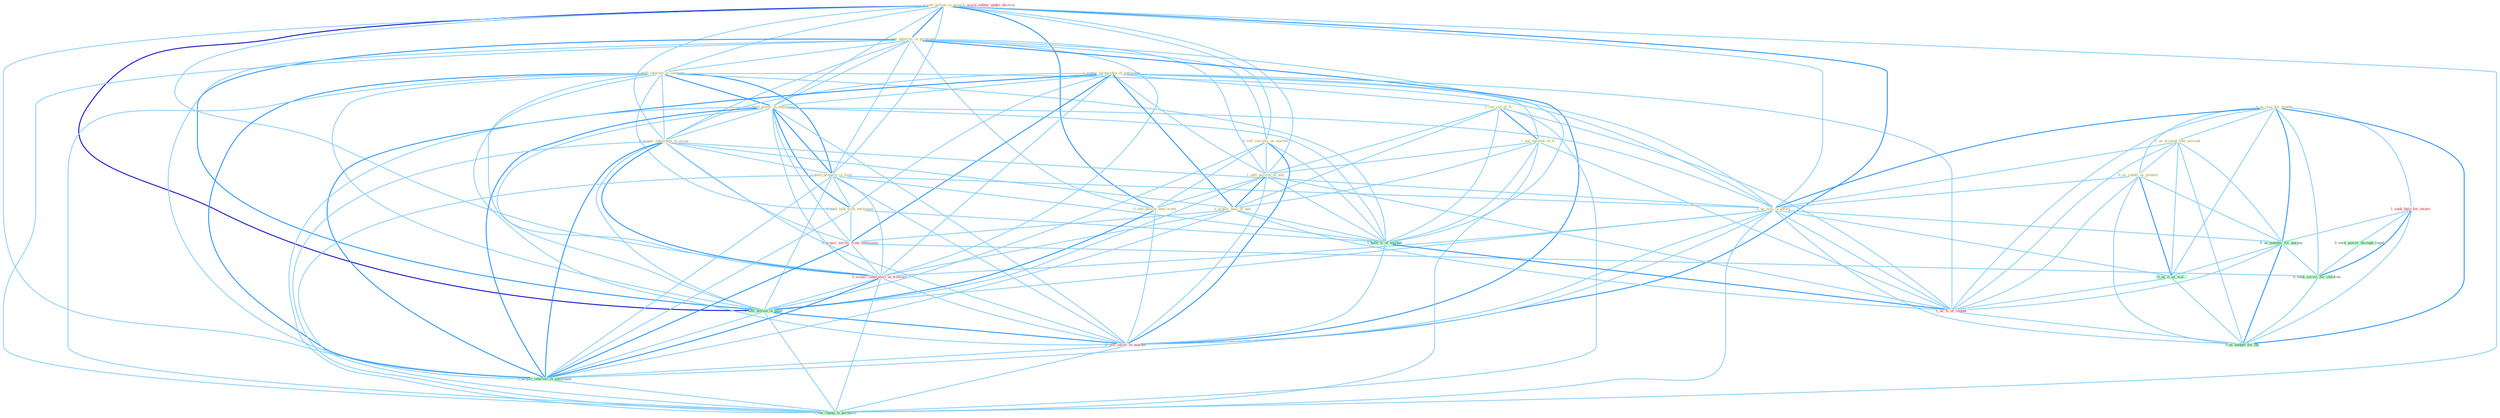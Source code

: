 Graph G{ 
    node
    [shape=polygon,style=filled,width=.5,height=.06,color="#BDFCC9",fixedsize=true,fontsize=4,
    fontcolor="#2f4f4f"];
    {node
    [color="#ffffe0", fontcolor="#8b7d6b"] "1_sell_billion_in_asset " "1_sell_advertis_in_program " "1_hold_interest_in_compani " "1_acquir_ownership_of_entitynam " "1_see_cut_of_% " "0_us_issu_for_benefit " "1_hold_major_in_entitynam " "0_sell_currenc_on_market " "1_see_unravel_of_it " "0_us_account_like_account " "0_acquir_entitynam_in_swap " "1_hold_properti_in_field " "0_us_condit_as_pretext " "1_sell_portion_of_unit " "0_us_issu_in_effort " "1_acquir_busi_of_unit " "0_hold_talk_with_entitynam " "0_sell_billion_next_week "}
{node [color="#fff0f5", fontcolor="#b22222"] "1_seek_help_for_owner " "0_acquir_servic_from_entitynam " "0_acquir_laboratori_in_transact " "1_usurp_author_under_doctrin " "1_us_%_of_capabl " "0_sell_secur_in_market "}
edge [color="#B0E2FF"];

	"1_sell_billion_in_asset " -- "1_sell_advertis_in_program " [w="2", color="#1e90ff" , len=0.8];
	"1_sell_billion_in_asset " -- "1_hold_interest_in_compani " [w="1", color="#87cefa" ];
	"1_sell_billion_in_asset " -- "1_hold_major_in_entitynam " [w="1", color="#87cefa" ];
	"1_sell_billion_in_asset " -- "0_sell_currenc_on_market " [w="1", color="#87cefa" ];
	"1_sell_billion_in_asset " -- "0_acquir_entitynam_in_swap " [w="1", color="#87cefa" ];
	"1_sell_billion_in_asset " -- "1_hold_properti_in_field " [w="1", color="#87cefa" ];
	"1_sell_billion_in_asset " -- "1_sell_portion_of_unit " [w="1", color="#87cefa" ];
	"1_sell_billion_in_asset " -- "0_us_issu_in_effort " [w="1", color="#87cefa" ];
	"1_sell_billion_in_asset " -- "0_sell_billion_next_week " [w="2", color="#1e90ff" , len=0.8];
	"1_sell_billion_in_asset " -- "0_acquir_laboratori_in_transact " [w="1", color="#87cefa" ];
	"1_sell_billion_in_asset " -- "1_sell_billion_in_bond " [w="3", color="#0000cd" , len=0.6];
	"1_sell_billion_in_asset " -- "0_sell_secur_in_market " [w="2", color="#1e90ff" , len=0.8];
	"1_sell_billion_in_asset " -- "1_acquir_interest_in_entitynam " [w="1", color="#87cefa" ];
	"1_sell_billion_in_asset " -- "1_see_chang_in_portfolio " [w="1", color="#87cefa" ];
	"1_sell_advertis_in_program " -- "1_hold_interest_in_compani " [w="1", color="#87cefa" ];
	"1_sell_advertis_in_program " -- "1_hold_major_in_entitynam " [w="1", color="#87cefa" ];
	"1_sell_advertis_in_program " -- "0_sell_currenc_on_market " [w="1", color="#87cefa" ];
	"1_sell_advertis_in_program " -- "0_acquir_entitynam_in_swap " [w="1", color="#87cefa" ];
	"1_sell_advertis_in_program " -- "1_hold_properti_in_field " [w="1", color="#87cefa" ];
	"1_sell_advertis_in_program " -- "1_sell_portion_of_unit " [w="1", color="#87cefa" ];
	"1_sell_advertis_in_program " -- "0_us_issu_in_effort " [w="1", color="#87cefa" ];
	"1_sell_advertis_in_program " -- "0_sell_billion_next_week " [w="1", color="#87cefa" ];
	"1_sell_advertis_in_program " -- "0_acquir_laboratori_in_transact " [w="1", color="#87cefa" ];
	"1_sell_advertis_in_program " -- "1_sell_billion_in_bond " [w="2", color="#1e90ff" , len=0.8];
	"1_sell_advertis_in_program " -- "0_sell_secur_in_market " [w="2", color="#1e90ff" , len=0.8];
	"1_sell_advertis_in_program " -- "1_acquir_interest_in_entitynam " [w="1", color="#87cefa" ];
	"1_sell_advertis_in_program " -- "1_see_chang_in_portfolio " [w="1", color="#87cefa" ];
	"1_hold_interest_in_compani " -- "1_hold_major_in_entitynam " [w="2", color="#1e90ff" , len=0.8];
	"1_hold_interest_in_compani " -- "0_acquir_entitynam_in_swap " [w="1", color="#87cefa" ];
	"1_hold_interest_in_compani " -- "1_hold_properti_in_field " [w="2", color="#1e90ff" , len=0.8];
	"1_hold_interest_in_compani " -- "0_us_issu_in_effort " [w="1", color="#87cefa" ];
	"1_hold_interest_in_compani " -- "0_hold_talk_with_entitynam " [w="1", color="#87cefa" ];
	"1_hold_interest_in_compani " -- "1_hold_%_of_market " [w="1", color="#87cefa" ];
	"1_hold_interest_in_compani " -- "0_acquir_laboratori_in_transact " [w="1", color="#87cefa" ];
	"1_hold_interest_in_compani " -- "1_sell_billion_in_bond " [w="1", color="#87cefa" ];
	"1_hold_interest_in_compani " -- "0_sell_secur_in_market " [w="1", color="#87cefa" ];
	"1_hold_interest_in_compani " -- "1_acquir_interest_in_entitynam " [w="2", color="#1e90ff" , len=0.8];
	"1_hold_interest_in_compani " -- "1_see_chang_in_portfolio " [w="1", color="#87cefa" ];
	"1_acquir_ownership_of_entitynam " -- "1_see_cut_of_% " [w="1", color="#87cefa" ];
	"1_acquir_ownership_of_entitynam " -- "1_hold_major_in_entitynam " [w="1", color="#87cefa" ];
	"1_acquir_ownership_of_entitynam " -- "1_see_unravel_of_it " [w="1", color="#87cefa" ];
	"1_acquir_ownership_of_entitynam " -- "0_acquir_entitynam_in_swap " [w="1", color="#87cefa" ];
	"1_acquir_ownership_of_entitynam " -- "1_sell_portion_of_unit " [w="1", color="#87cefa" ];
	"1_acquir_ownership_of_entitynam " -- "1_acquir_busi_of_unit " [w="2", color="#1e90ff" , len=0.8];
	"1_acquir_ownership_of_entitynam " -- "0_hold_talk_with_entitynam " [w="1", color="#87cefa" ];
	"1_acquir_ownership_of_entitynam " -- "0_acquir_servic_from_entitynam " [w="2", color="#1e90ff" , len=0.8];
	"1_acquir_ownership_of_entitynam " -- "1_hold_%_of_market " [w="1", color="#87cefa" ];
	"1_acquir_ownership_of_entitynam " -- "0_acquir_laboratori_in_transact " [w="1", color="#87cefa" ];
	"1_acquir_ownership_of_entitynam " -- "1_us_%_of_capabl " [w="1", color="#87cefa" ];
	"1_acquir_ownership_of_entitynam " -- "1_acquir_interest_in_entitynam " [w="2", color="#1e90ff" , len=0.8];
	"1_see_cut_of_% " -- "1_see_unravel_of_it " [w="2", color="#1e90ff" , len=0.8];
	"1_see_cut_of_% " -- "1_sell_portion_of_unit " [w="1", color="#87cefa" ];
	"1_see_cut_of_% " -- "1_acquir_busi_of_unit " [w="1", color="#87cefa" ];
	"1_see_cut_of_% " -- "1_hold_%_of_market " [w="1", color="#87cefa" ];
	"1_see_cut_of_% " -- "1_us_%_of_capabl " [w="1", color="#87cefa" ];
	"1_see_cut_of_% " -- "1_see_chang_in_portfolio " [w="1", color="#87cefa" ];
	"0_us_issu_for_benefit " -- "0_us_account_like_account " [w="1", color="#87cefa" ];
	"0_us_issu_for_benefit " -- "0_us_condit_as_pretext " [w="1", color="#87cefa" ];
	"0_us_issu_for_benefit " -- "0_us_issu_in_effort " [w="2", color="#1e90ff" , len=0.8];
	"0_us_issu_for_benefit " -- "1_seek_help_for_owner " [w="1", color="#87cefa" ];
	"0_us_issu_for_benefit " -- "0_us_number_for_purpos " [w="2", color="#1e90ff" , len=0.8];
	"0_us_issu_for_benefit " -- "0_us_it_as_wai " [w="1", color="#87cefa" ];
	"0_us_issu_for_benefit " -- "1_us_%_of_capabl " [w="1", color="#87cefa" ];
	"0_us_issu_for_benefit " -- "0_seek_servic_for_children " [w="1", color="#87cefa" ];
	"0_us_issu_for_benefit " -- "0_us_budget_for_thi " [w="2", color="#1e90ff" , len=0.8];
	"1_hold_major_in_entitynam " -- "0_acquir_entitynam_in_swap " [w="1", color="#87cefa" ];
	"1_hold_major_in_entitynam " -- "1_hold_properti_in_field " [w="2", color="#1e90ff" , len=0.8];
	"1_hold_major_in_entitynam " -- "0_us_issu_in_effort " [w="1", color="#87cefa" ];
	"1_hold_major_in_entitynam " -- "0_hold_talk_with_entitynam " [w="2", color="#1e90ff" , len=0.8];
	"1_hold_major_in_entitynam " -- "0_acquir_servic_from_entitynam " [w="1", color="#87cefa" ];
	"1_hold_major_in_entitynam " -- "1_hold_%_of_market " [w="1", color="#87cefa" ];
	"1_hold_major_in_entitynam " -- "0_acquir_laboratori_in_transact " [w="1", color="#87cefa" ];
	"1_hold_major_in_entitynam " -- "1_sell_billion_in_bond " [w="1", color="#87cefa" ];
	"1_hold_major_in_entitynam " -- "0_sell_secur_in_market " [w="1", color="#87cefa" ];
	"1_hold_major_in_entitynam " -- "1_acquir_interest_in_entitynam " [w="2", color="#1e90ff" , len=0.8];
	"1_hold_major_in_entitynam " -- "1_see_chang_in_portfolio " [w="1", color="#87cefa" ];
	"0_sell_currenc_on_market " -- "1_sell_portion_of_unit " [w="1", color="#87cefa" ];
	"0_sell_currenc_on_market " -- "0_sell_billion_next_week " [w="1", color="#87cefa" ];
	"0_sell_currenc_on_market " -- "1_hold_%_of_market " [w="1", color="#87cefa" ];
	"0_sell_currenc_on_market " -- "1_sell_billion_in_bond " [w="1", color="#87cefa" ];
	"0_sell_currenc_on_market " -- "0_sell_secur_in_market " [w="2", color="#1e90ff" , len=0.8];
	"1_see_unravel_of_it " -- "1_sell_portion_of_unit " [w="1", color="#87cefa" ];
	"1_see_unravel_of_it " -- "1_acquir_busi_of_unit " [w="1", color="#87cefa" ];
	"1_see_unravel_of_it " -- "1_hold_%_of_market " [w="1", color="#87cefa" ];
	"1_see_unravel_of_it " -- "1_us_%_of_capabl " [w="1", color="#87cefa" ];
	"1_see_unravel_of_it " -- "1_see_chang_in_portfolio " [w="1", color="#87cefa" ];
	"0_us_account_like_account " -- "0_us_condit_as_pretext " [w="1", color="#87cefa" ];
	"0_us_account_like_account " -- "0_us_issu_in_effort " [w="1", color="#87cefa" ];
	"0_us_account_like_account " -- "0_us_number_for_purpos " [w="1", color="#87cefa" ];
	"0_us_account_like_account " -- "0_us_it_as_wai " [w="1", color="#87cefa" ];
	"0_us_account_like_account " -- "1_us_%_of_capabl " [w="1", color="#87cefa" ];
	"0_us_account_like_account " -- "0_us_budget_for_thi " [w="1", color="#87cefa" ];
	"0_acquir_entitynam_in_swap " -- "1_hold_properti_in_field " [w="1", color="#87cefa" ];
	"0_acquir_entitynam_in_swap " -- "0_us_issu_in_effort " [w="1", color="#87cefa" ];
	"0_acquir_entitynam_in_swap " -- "1_acquir_busi_of_unit " [w="1", color="#87cefa" ];
	"0_acquir_entitynam_in_swap " -- "0_acquir_servic_from_entitynam " [w="1", color="#87cefa" ];
	"0_acquir_entitynam_in_swap " -- "0_acquir_laboratori_in_transact " [w="2", color="#1e90ff" , len=0.8];
	"0_acquir_entitynam_in_swap " -- "1_sell_billion_in_bond " [w="1", color="#87cefa" ];
	"0_acquir_entitynam_in_swap " -- "0_sell_secur_in_market " [w="1", color="#87cefa" ];
	"0_acquir_entitynam_in_swap " -- "1_acquir_interest_in_entitynam " [w="2", color="#1e90ff" , len=0.8];
	"0_acquir_entitynam_in_swap " -- "1_see_chang_in_portfolio " [w="1", color="#87cefa" ];
	"1_hold_properti_in_field " -- "0_us_issu_in_effort " [w="1", color="#87cefa" ];
	"1_hold_properti_in_field " -- "0_hold_talk_with_entitynam " [w="1", color="#87cefa" ];
	"1_hold_properti_in_field " -- "1_hold_%_of_market " [w="1", color="#87cefa" ];
	"1_hold_properti_in_field " -- "0_acquir_laboratori_in_transact " [w="1", color="#87cefa" ];
	"1_hold_properti_in_field " -- "1_sell_billion_in_bond " [w="1", color="#87cefa" ];
	"1_hold_properti_in_field " -- "0_sell_secur_in_market " [w="1", color="#87cefa" ];
	"1_hold_properti_in_field " -- "1_acquir_interest_in_entitynam " [w="1", color="#87cefa" ];
	"1_hold_properti_in_field " -- "1_see_chang_in_portfolio " [w="1", color="#87cefa" ];
	"0_us_condit_as_pretext " -- "0_us_issu_in_effort " [w="1", color="#87cefa" ];
	"0_us_condit_as_pretext " -- "0_us_number_for_purpos " [w="1", color="#87cefa" ];
	"0_us_condit_as_pretext " -- "0_us_it_as_wai " [w="2", color="#1e90ff" , len=0.8];
	"0_us_condit_as_pretext " -- "1_us_%_of_capabl " [w="1", color="#87cefa" ];
	"0_us_condit_as_pretext " -- "0_us_budget_for_thi " [w="1", color="#87cefa" ];
	"1_sell_portion_of_unit " -- "1_acquir_busi_of_unit " [w="2", color="#1e90ff" , len=0.8];
	"1_sell_portion_of_unit " -- "0_sell_billion_next_week " [w="1", color="#87cefa" ];
	"1_sell_portion_of_unit " -- "1_hold_%_of_market " [w="1", color="#87cefa" ];
	"1_sell_portion_of_unit " -- "1_sell_billion_in_bond " [w="1", color="#87cefa" ];
	"1_sell_portion_of_unit " -- "1_us_%_of_capabl " [w="1", color="#87cefa" ];
	"1_sell_portion_of_unit " -- "0_sell_secur_in_market " [w="1", color="#87cefa" ];
	"0_us_issu_in_effort " -- "0_us_number_for_purpos " [w="1", color="#87cefa" ];
	"0_us_issu_in_effort " -- "0_acquir_laboratori_in_transact " [w="1", color="#87cefa" ];
	"0_us_issu_in_effort " -- "1_sell_billion_in_bond " [w="1", color="#87cefa" ];
	"0_us_issu_in_effort " -- "0_us_it_as_wai " [w="1", color="#87cefa" ];
	"0_us_issu_in_effort " -- "1_us_%_of_capabl " [w="1", color="#87cefa" ];
	"0_us_issu_in_effort " -- "0_sell_secur_in_market " [w="1", color="#87cefa" ];
	"0_us_issu_in_effort " -- "1_acquir_interest_in_entitynam " [w="1", color="#87cefa" ];
	"0_us_issu_in_effort " -- "1_see_chang_in_portfolio " [w="1", color="#87cefa" ];
	"0_us_issu_in_effort " -- "0_us_budget_for_thi " [w="1", color="#87cefa" ];
	"1_acquir_busi_of_unit " -- "0_acquir_servic_from_entitynam " [w="1", color="#87cefa" ];
	"1_acquir_busi_of_unit " -- "1_hold_%_of_market " [w="1", color="#87cefa" ];
	"1_acquir_busi_of_unit " -- "0_acquir_laboratori_in_transact " [w="1", color="#87cefa" ];
	"1_acquir_busi_of_unit " -- "1_us_%_of_capabl " [w="1", color="#87cefa" ];
	"1_acquir_busi_of_unit " -- "1_acquir_interest_in_entitynam " [w="1", color="#87cefa" ];
	"0_hold_talk_with_entitynam " -- "0_acquir_servic_from_entitynam " [w="1", color="#87cefa" ];
	"0_hold_talk_with_entitynam " -- "1_hold_%_of_market " [w="1", color="#87cefa" ];
	"0_hold_talk_with_entitynam " -- "1_acquir_interest_in_entitynam " [w="1", color="#87cefa" ];
	"0_sell_billion_next_week " -- "1_sell_billion_in_bond " [w="2", color="#1e90ff" , len=0.8];
	"0_sell_billion_next_week " -- "0_sell_secur_in_market " [w="1", color="#87cefa" ];
	"1_seek_help_for_owner " -- "0_seek_power_through_regul " [w="1", color="#87cefa" ];
	"1_seek_help_for_owner " -- "0_us_number_for_purpos " [w="1", color="#87cefa" ];
	"1_seek_help_for_owner " -- "0_seek_servic_for_children " [w="2", color="#1e90ff" , len=0.8];
	"1_seek_help_for_owner " -- "0_us_budget_for_thi " [w="1", color="#87cefa" ];
	"0_acquir_servic_from_entitynam " -- "0_acquir_laboratori_in_transact " [w="1", color="#87cefa" ];
	"0_acquir_servic_from_entitynam " -- "1_acquir_interest_in_entitynam " [w="2", color="#1e90ff" , len=0.8];
	"0_acquir_servic_from_entitynam " -- "0_seek_servic_for_children " [w="1", color="#87cefa" ];
	"1_hold_%_of_market " -- "1_us_%_of_capabl " [w="2", color="#1e90ff" , len=0.8];
	"1_hold_%_of_market " -- "0_sell_secur_in_market " [w="1", color="#87cefa" ];
	"0_seek_power_through_regul " -- "0_seek_servic_for_children " [w="1", color="#87cefa" ];
	"0_us_number_for_purpos " -- "0_us_it_as_wai " [w="1", color="#87cefa" ];
	"0_us_number_for_purpos " -- "1_us_%_of_capabl " [w="1", color="#87cefa" ];
	"0_us_number_for_purpos " -- "0_seek_servic_for_children " [w="1", color="#87cefa" ];
	"0_us_number_for_purpos " -- "0_us_budget_for_thi " [w="2", color="#1e90ff" , len=0.8];
	"0_acquir_laboratori_in_transact " -- "1_sell_billion_in_bond " [w="1", color="#87cefa" ];
	"0_acquir_laboratori_in_transact " -- "0_sell_secur_in_market " [w="1", color="#87cefa" ];
	"0_acquir_laboratori_in_transact " -- "1_acquir_interest_in_entitynam " [w="2", color="#1e90ff" , len=0.8];
	"0_acquir_laboratori_in_transact " -- "1_see_chang_in_portfolio " [w="1", color="#87cefa" ];
	"1_sell_billion_in_bond " -- "0_sell_secur_in_market " [w="2", color="#1e90ff" , len=0.8];
	"1_sell_billion_in_bond " -- "1_acquir_interest_in_entitynam " [w="1", color="#87cefa" ];
	"1_sell_billion_in_bond " -- "1_see_chang_in_portfolio " [w="1", color="#87cefa" ];
	"0_us_it_as_wai " -- "1_us_%_of_capabl " [w="1", color="#87cefa" ];
	"0_us_it_as_wai " -- "0_us_budget_for_thi " [w="1", color="#87cefa" ];
	"1_us_%_of_capabl " -- "0_us_budget_for_thi " [w="1", color="#87cefa" ];
	"0_sell_secur_in_market " -- "1_acquir_interest_in_entitynam " [w="1", color="#87cefa" ];
	"0_sell_secur_in_market " -- "1_see_chang_in_portfolio " [w="1", color="#87cefa" ];
	"1_acquir_interest_in_entitynam " -- "1_see_chang_in_portfolio " [w="1", color="#87cefa" ];
	"0_seek_servic_for_children " -- "0_us_budget_for_thi " [w="1", color="#87cefa" ];
}